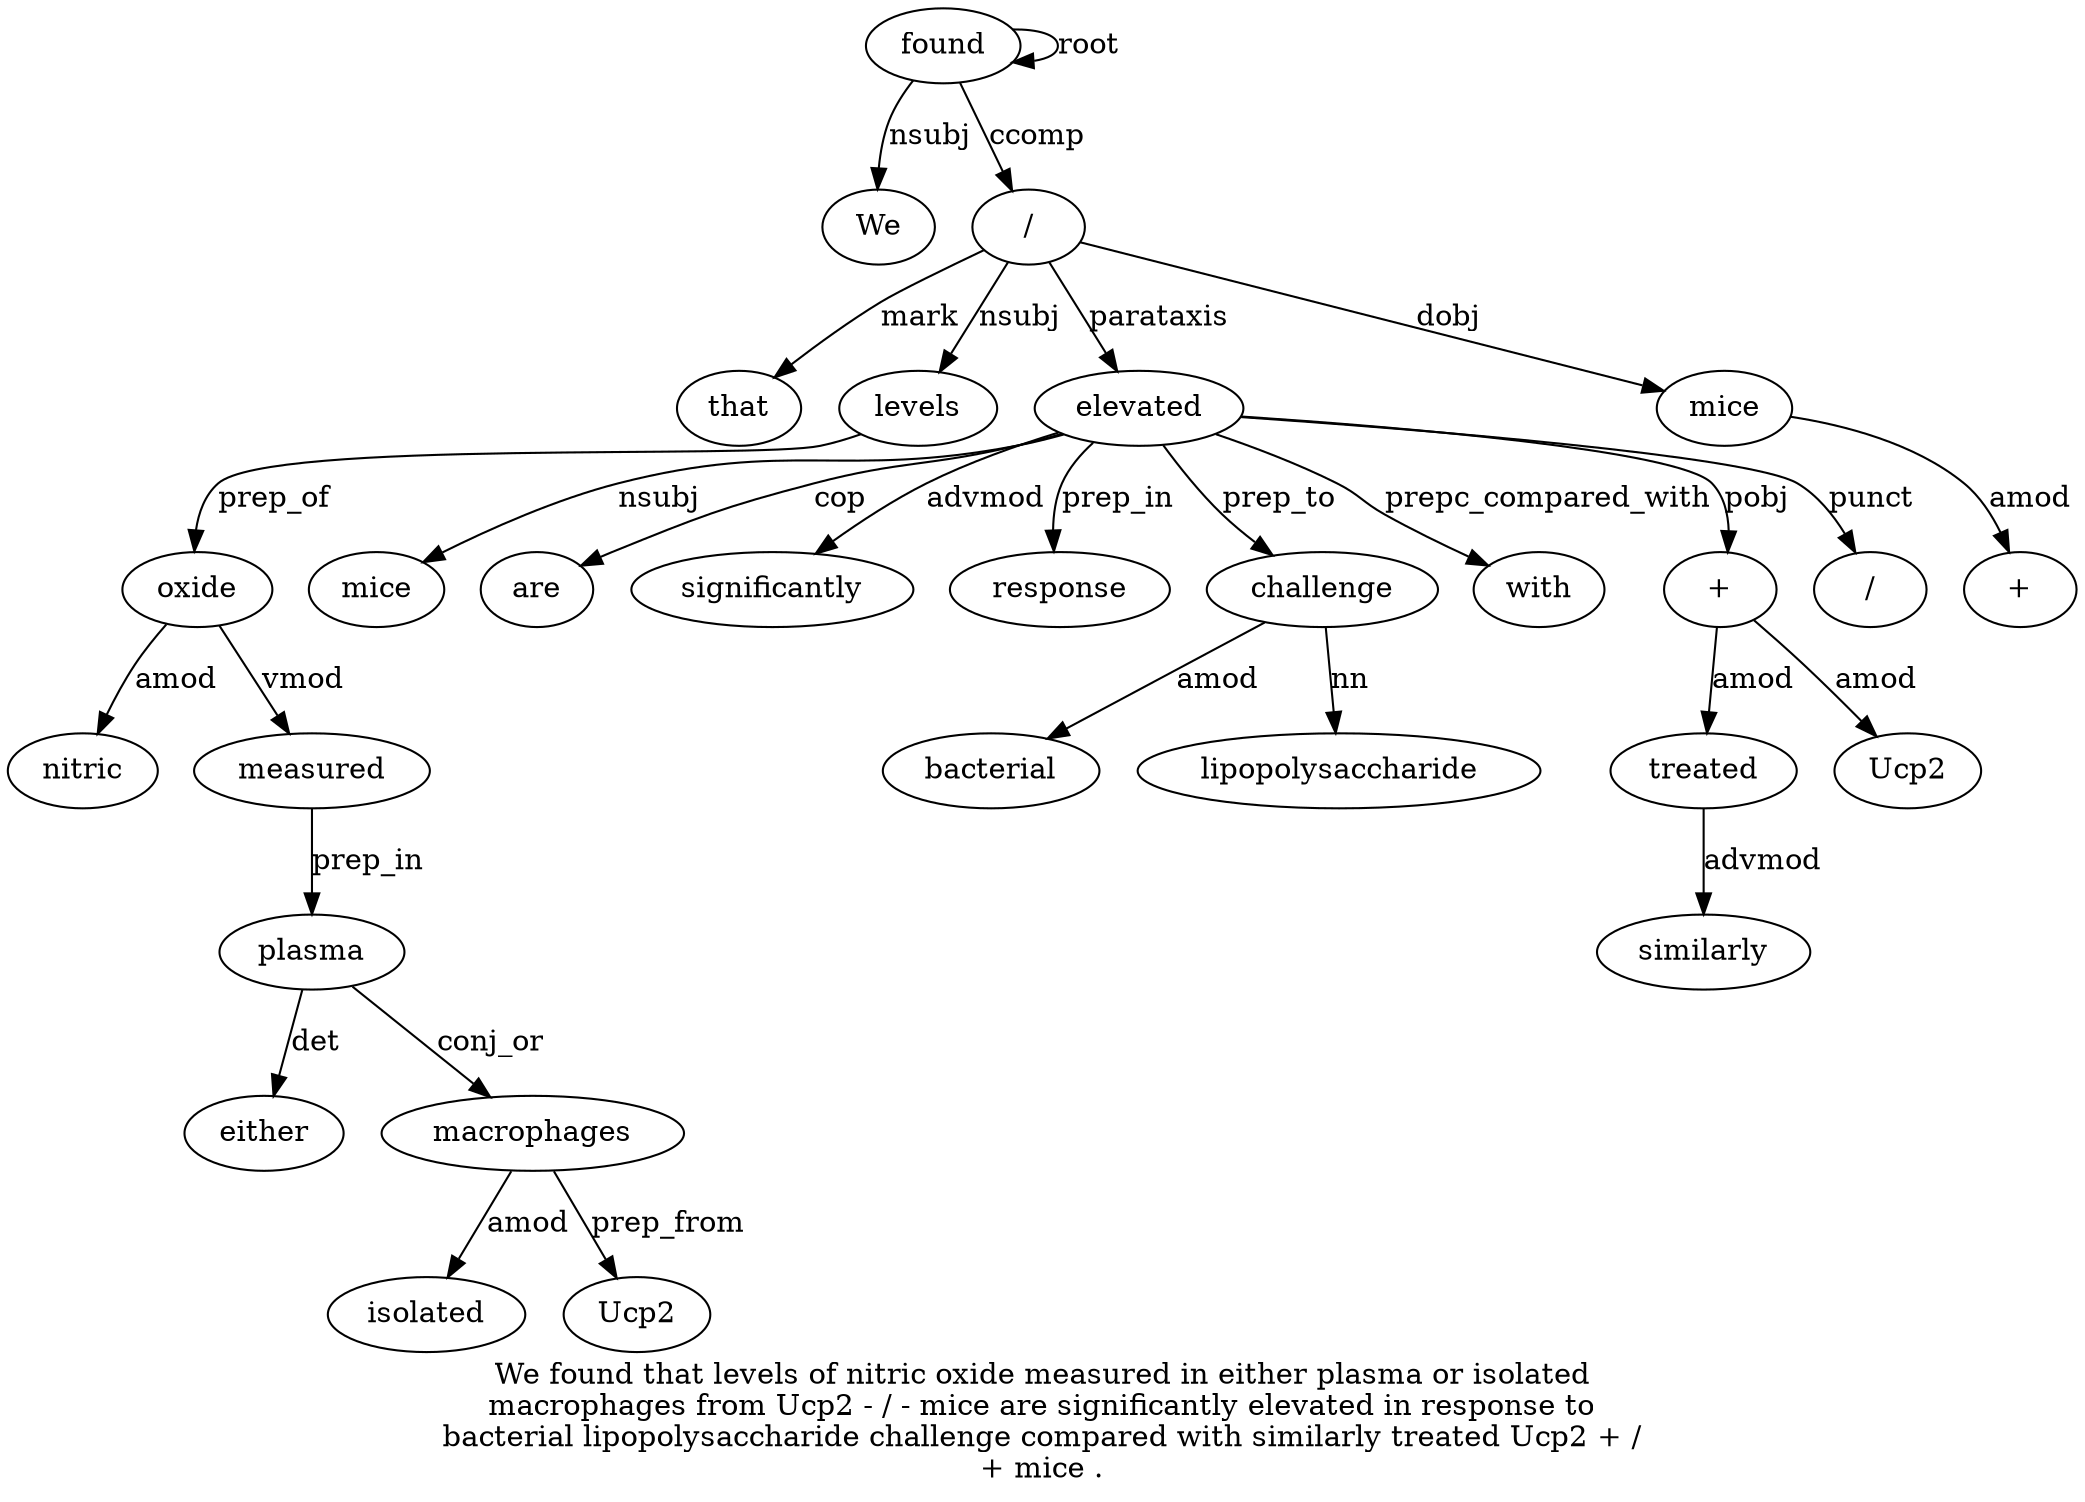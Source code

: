 digraph "We found that levels of nitric oxide measured in either plasma or isolated macrophages from Ucp2 - / - mice are significantly elevated in response to bacterial lipopolysaccharide challenge compared with similarly treated Ucp2 + / + mice ." {
label="We found that levels of nitric oxide measured in either plasma or isolated
macrophages from Ucp2 - / - mice are significantly elevated in response to
bacterial lipopolysaccharide challenge compared with similarly treated Ucp2 + /
+ mice .";
found2 [style=filled, fillcolor=white, label=found];
We1 [style=filled, fillcolor=white, label=We];
found2 -> We1  [label=nsubj];
found2 -> found2  [label=root];
"/18" [style=filled, fillcolor=white, label="/"];
that3 [style=filled, fillcolor=white, label=that];
"/18" -> that3  [label=mark];
levels4 [style=filled, fillcolor=white, label=levels];
"/18" -> levels4  [label=nsubj];
oxide7 [style=filled, fillcolor=white, label=oxide];
nitric6 [style=filled, fillcolor=white, label=nitric];
oxide7 -> nitric6  [label=amod];
levels4 -> oxide7  [label=prep_of];
measured8 [style=filled, fillcolor=white, label=measured];
oxide7 -> measured8  [label=vmod];
plasma11 [style=filled, fillcolor=white, label=plasma];
either10 [style=filled, fillcolor=white, label=either];
plasma11 -> either10  [label=det];
measured8 -> plasma11  [label=prep_in];
macrophages14 [style=filled, fillcolor=white, label=macrophages];
isolated13 [style=filled, fillcolor=white, label=isolated];
macrophages14 -> isolated13  [label=amod];
plasma11 -> macrophages14  [label=conj_or];
Ucp216 [style=filled, fillcolor=white, label=Ucp2];
macrophages14 -> Ucp216  [label=prep_from];
found2 -> "/18"  [label=ccomp];
elevated23 [style=filled, fillcolor=white, label=elevated];
mice20 [style=filled, fillcolor=white, label=mice];
elevated23 -> mice20  [label=nsubj];
are21 [style=filled, fillcolor=white, label=are];
elevated23 -> are21  [label=cop];
significantly22 [style=filled, fillcolor=white, label=significantly];
elevated23 -> significantly22  [label=advmod];
"/18" -> elevated23  [label=parataxis];
response25 [style=filled, fillcolor=white, label=response];
elevated23 -> response25  [label=prep_in];
challenge29 [style=filled, fillcolor=white, label=challenge];
bacterial27 [style=filled, fillcolor=white, label=bacterial];
challenge29 -> bacterial27  [label=amod];
lipopolysaccharide28 [style=filled, fillcolor=white, label=lipopolysaccharide];
challenge29 -> lipopolysaccharide28  [label=nn];
elevated23 -> challenge29  [label=prep_to];
with31 [style=filled, fillcolor=white, label=with];
elevated23 -> with31  [label=prepc_compared_with];
treated33 [style=filled, fillcolor=white, label=treated];
similarly32 [style=filled, fillcolor=white, label=similarly];
treated33 -> similarly32  [label=advmod];
"+35" [style=filled, fillcolor=white, label="+"];
"+35" -> treated33  [label=amod];
Ucp234 [style=filled, fillcolor=white, label=Ucp2];
"+35" -> Ucp234  [label=amod];
elevated23 -> "+35"  [label=pobj];
"/36" [style=filled, fillcolor=white, label="/"];
elevated23 -> "/36"  [label=punct];
mice38 [style=filled, fillcolor=white, label=mice];
"+37" [style=filled, fillcolor=white, label="+"];
mice38 -> "+37"  [label=amod];
"/18" -> mice38  [label=dobj];
}
